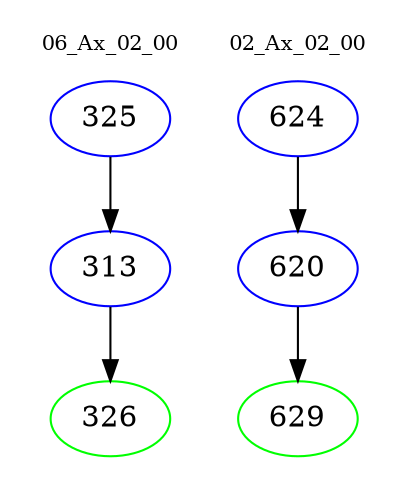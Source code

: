 digraph{
subgraph cluster_0 {
color = white
label = "06_Ax_02_00";
fontsize=10;
T0_325 [label="325", color="blue"]
T0_325 -> T0_313 [color="black"]
T0_313 [label="313", color="blue"]
T0_313 -> T0_326 [color="black"]
T0_326 [label="326", color="green"]
}
subgraph cluster_1 {
color = white
label = "02_Ax_02_00";
fontsize=10;
T1_624 [label="624", color="blue"]
T1_624 -> T1_620 [color="black"]
T1_620 [label="620", color="blue"]
T1_620 -> T1_629 [color="black"]
T1_629 [label="629", color="green"]
}
}
